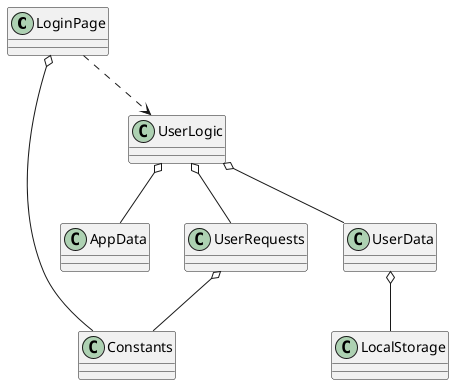 @startuml
'https://plantuml.com/class-diagram

class LoginPage
class UserLogic
class UserData
class AppData
class Constants
class UserRequests
class LocalStorage
LoginPage o- Constants
LoginPage ..> UserLogic
UserLogic o-- UserData
UserData o-- LocalStorage
UserLogic o-- UserRequests
UserLogic o-- AppData
UserRequests o-- Constants
@enduml